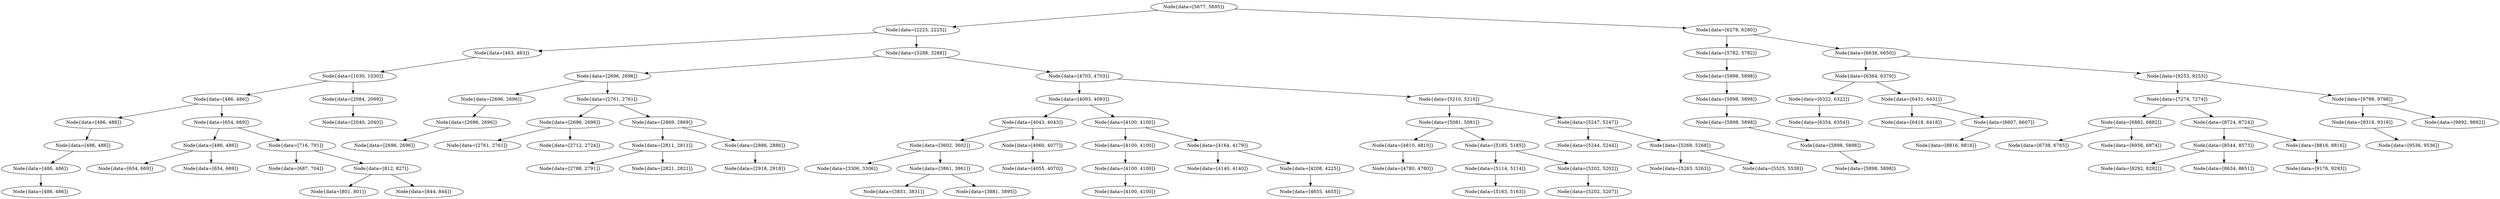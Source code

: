 digraph G{
59655914 [label="Node{data=[5677, 5695]}"]
59655914 -> 292520508
292520508 [label="Node{data=[2225, 2225]}"]
292520508 -> 2136628979
2136628979 [label="Node{data=[463, 463]}"]
2136628979 -> 1280560736
1280560736 [label="Node{data=[1030, 1030]}"]
1280560736 -> 1025206294
1025206294 [label="Node{data=[486, 486]}"]
1025206294 -> 1351115755
1351115755 [label="Node{data=[486, 486]}"]
1351115755 -> 2106065615
2106065615 [label="Node{data=[486, 486]}"]
2106065615 -> 796586960
796586960 [label="Node{data=[486, 486]}"]
796586960 -> 1229420017
1229420017 [label="Node{data=[486, 486]}"]
1025206294 -> 1522782217
1522782217 [label="Node{data=[654, 669]}"]
1522782217 -> 1742749668
1742749668 [label="Node{data=[486, 486]}"]
1742749668 -> 536655035
536655035 [label="Node{data=[654, 669]}"]
1742749668 -> 1835442760
1835442760 [label="Node{data=[654, 669]}"]
1522782217 -> 694252661
694252661 [label="Node{data=[716, 791]}"]
694252661 -> 1335390626
1335390626 [label="Node{data=[687, 704]}"]
694252661 -> 893083014
893083014 [label="Node{data=[812, 827]}"]
893083014 -> 1830276491
1830276491 [label="Node{data=[801, 801]}"]
893083014 -> 1341644416
1341644416 [label="Node{data=[844, 844]}"]
1280560736 -> 1139712957
1139712957 [label="Node{data=[2084, 2099]}"]
1139712957 -> 752226603
752226603 [label="Node{data=[2040, 2040]}"]
292520508 -> 2139024047
2139024047 [label="Node{data=[3288, 3288]}"]
2139024047 -> 244070430
244070430 [label="Node{data=[2696, 2696]}"]
244070430 -> 944345401
944345401 [label="Node{data=[2696, 2696]}"]
944345401 -> 604672082
604672082 [label="Node{data=[2696, 2696]}"]
604672082 -> 749288942
749288942 [label="Node{data=[2696, 2696]}"]
244070430 -> 1124777133
1124777133 [label="Node{data=[2761, 2761]}"]
1124777133 -> 926825900
926825900 [label="Node{data=[2696, 2696]}"]
926825900 -> 1195815705
1195815705 [label="Node{data=[2761, 2761]}"]
926825900 -> 577085522
577085522 [label="Node{data=[2712, 2724]}"]
1124777133 -> 874286951
874286951 [label="Node{data=[2869, 2869]}"]
874286951 -> 1913194261
1913194261 [label="Node{data=[2811, 2811]}"]
1913194261 -> 2473014
2473014 [label="Node{data=[2788, 2791]}"]
1913194261 -> 265153360
265153360 [label="Node{data=[2821, 2821]}"]
874286951 -> 1601841785
1601841785 [label="Node{data=[2886, 2886]}"]
1601841785 -> 1710341932
1710341932 [label="Node{data=[2918, 2918]}"]
2139024047 -> 1209559976
1209559976 [label="Node{data=[4703, 4703]}"]
1209559976 -> 678399632
678399632 [label="Node{data=[4093, 4093]}"]
678399632 -> 650657798
650657798 [label="Node{data=[4043, 4043]}"]
650657798 -> 1319666476
1319666476 [label="Node{data=[3602, 3602]}"]
1319666476 -> 1172763770
1172763770 [label="Node{data=[3306, 3306]}"]
1319666476 -> 296352088
296352088 [label="Node{data=[3861, 3861]}"]
296352088 -> 1971671835
1971671835 [label="Node{data=[3831, 3831]}"]
296352088 -> 2143162212
2143162212 [label="Node{data=[3881, 3895]}"]
650657798 -> 218722765
218722765 [label="Node{data=[4060, 4077]}"]
218722765 -> 1404316173
1404316173 [label="Node{data=[4055, 4070]}"]
678399632 -> 217491179
217491179 [label="Node{data=[4100, 4100]}"]
217491179 -> 54287678
54287678 [label="Node{data=[4100, 4100]}"]
54287678 -> 1174262669
1174262669 [label="Node{data=[4100, 4100]}"]
1174262669 -> 929787261
929787261 [label="Node{data=[4100, 4100]}"]
217491179 -> 244532357
244532357 [label="Node{data=[4164, 4179]}"]
244532357 -> 1864838596
1864838596 [label="Node{data=[4140, 4140]}"]
244532357 -> 1148054038
1148054038 [label="Node{data=[4208, 4225]}"]
1148054038 -> 679573347
679573347 [label="Node{data=[4655, 4655]}"]
1209559976 -> 1008904602
1008904602 [label="Node{data=[5210, 5210]}"]
1008904602 -> 1790831319
1790831319 [label="Node{data=[5081, 5081]}"]
1790831319 -> 1093374156
1093374156 [label="Node{data=[4810, 4810]}"]
1093374156 -> 1647496677
1647496677 [label="Node{data=[4780, 4780]}"]
1790831319 -> 1266013760
1266013760 [label="Node{data=[5185, 5185]}"]
1266013760 -> 1318807211
1318807211 [label="Node{data=[5114, 5114]}"]
1318807211 -> 1395339844
1395339844 [label="Node{data=[5163, 5163]}"]
1266013760 -> 662863905
662863905 [label="Node{data=[5202, 5202]}"]
662863905 -> 1117816135
1117816135 [label="Node{data=[5202, 5207]}"]
1008904602 -> 1469783430
1469783430 [label="Node{data=[5247, 5247]}"]
1469783430 -> 1562946595
1562946595 [label="Node{data=[5244, 5244]}"]
1469783430 -> 1847114799
1847114799 [label="Node{data=[5268, 5268]}"]
1847114799 -> 685016598
685016598 [label="Node{data=[5263, 5263]}"]
1847114799 -> 665639335
665639335 [label="Node{data=[5525, 5538]}"]
59655914 -> 1065164997
1065164997 [label="Node{data=[6278, 6280]}"]
1065164997 -> 338627265
338627265 [label="Node{data=[5782, 5782]}"]
338627265 -> 407362148
407362148 [label="Node{data=[5898, 5898]}"]
407362148 -> 1499941162
1499941162 [label="Node{data=[5898, 5898]}"]
1499941162 -> 256516555
256516555 [label="Node{data=[5898, 5898]}"]
256516555 -> 1667189729
1667189729 [label="Node{data=[5898, 5898]}"]
1667189729 -> 1164785940
1164785940 [label="Node{data=[5898, 5898]}"]
1065164997 -> 648021642
648021642 [label="Node{data=[6638, 6650]}"]
648021642 -> 2017079276
2017079276 [label="Node{data=[6364, 6379]}"]
2017079276 -> 1629709129
1629709129 [label="Node{data=[6322, 6322]}"]
1629709129 -> 1303008224
1303008224 [label="Node{data=[6354, 6354]}"]
2017079276 -> 1805162633
1805162633 [label="Node{data=[6431, 6431]}"]
1805162633 -> 1114935129
1114935129 [label="Node{data=[6418, 6418]}"]
1805162633 -> 943166837
943166837 [label="Node{data=[6607, 6607]}"]
943166837 -> 656274624
656274624 [label="Node{data=[8816, 8816]}"]
648021642 -> 141458554
141458554 [label="Node{data=[9253, 9253]}"]
141458554 -> 1854289001
1854289001 [label="Node{data=[7274, 7274]}"]
1854289001 -> 1788774641
1788774641 [label="Node{data=[6882, 6882]}"]
1788774641 -> 586009238
586009238 [label="Node{data=[6738, 6765]}"]
1788774641 -> 1495007005
1495007005 [label="Node{data=[6956, 6974]}"]
1854289001 -> 115457323
115457323 [label="Node{data=[8724, 8724]}"]
115457323 -> 413557766
413557766 [label="Node{data=[8544, 8573]}"]
413557766 -> 1423160574
1423160574 [label="Node{data=[8292, 8292]}"]
413557766 -> 1379289710
1379289710 [label="Node{data=[8634, 8651]}"]
115457323 -> 1496690150
1496690150 [label="Node{data=[8816, 8816]}"]
1496690150 -> 1914205330
1914205330 [label="Node{data=[9176, 9293]}"]
141458554 -> 1000692331
1000692331 [label="Node{data=[9798, 9798]}"]
1000692331 -> 1528824395
1528824395 [label="Node{data=[9318, 9318]}"]
1528824395 -> 797892180
797892180 [label="Node{data=[9536, 9536]}"]
1000692331 -> 503546835
503546835 [label="Node{data=[9892, 9892]}"]
}